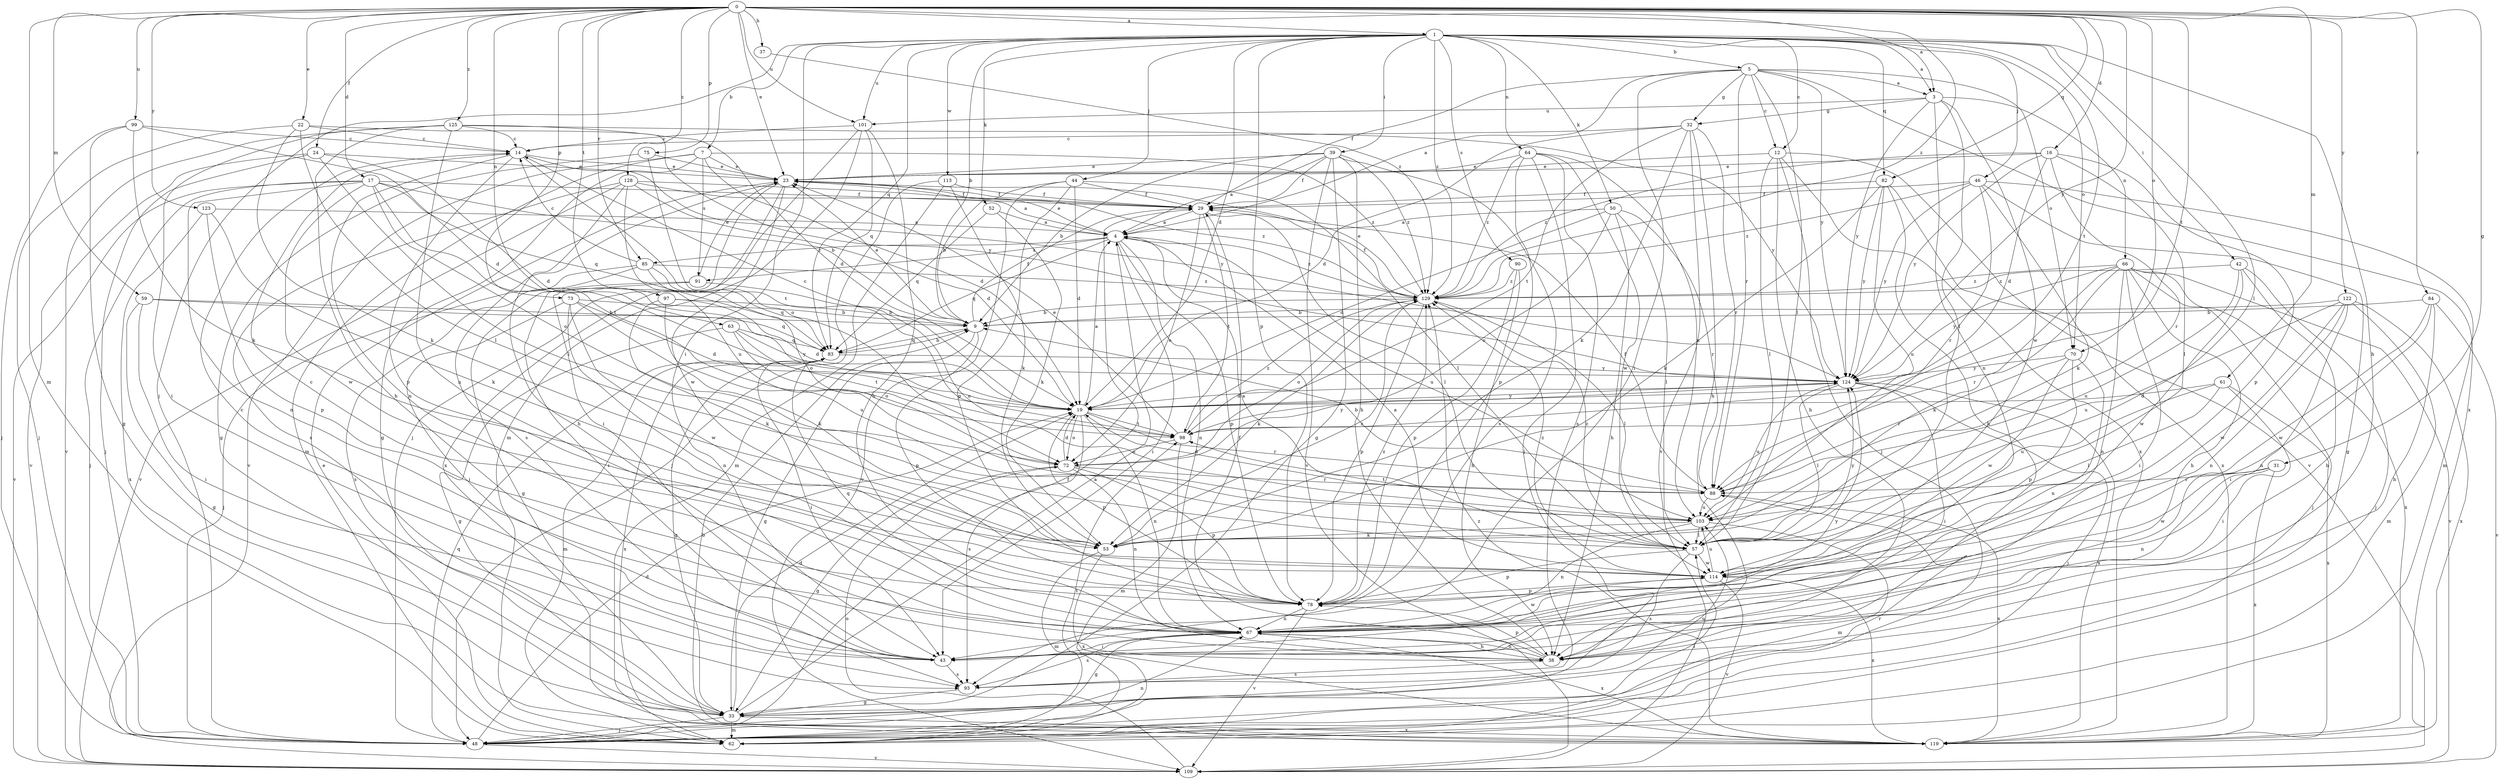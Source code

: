 strict digraph  {
0;
1;
3;
4;
5;
7;
9;
12;
14;
16;
17;
19;
22;
23;
24;
29;
31;
32;
33;
37;
38;
39;
42;
43;
44;
46;
48;
50;
52;
53;
57;
59;
61;
62;
63;
64;
66;
67;
70;
72;
73;
75;
78;
82;
83;
84;
85;
88;
90;
91;
93;
97;
98;
99;
101;
103;
109;
113;
114;
119;
122;
123;
124;
125;
128;
129;
0 -> 1  [label=a];
0 -> 3  [label=a];
0 -> 16  [label=d];
0 -> 17  [label=d];
0 -> 22  [label=e];
0 -> 23  [label=e];
0 -> 24  [label=f];
0 -> 31  [label=g];
0 -> 37  [label=h];
0 -> 59  [label=m];
0 -> 61  [label=m];
0 -> 62  [label=m];
0 -> 63  [label=n];
0 -> 70  [label=o];
0 -> 73  [label=p];
0 -> 75  [label=p];
0 -> 82  [label=q];
0 -> 84  [label=r];
0 -> 85  [label=r];
0 -> 97  [label=t];
0 -> 98  [label=t];
0 -> 99  [label=u];
0 -> 101  [label=u];
0 -> 122  [label=y];
0 -> 123  [label=y];
0 -> 124  [label=y];
0 -> 125  [label=z];
0 -> 128  [label=z];
0 -> 129  [label=z];
1 -> 3  [label=a];
1 -> 5  [label=b];
1 -> 7  [label=b];
1 -> 9  [label=b];
1 -> 12  [label=c];
1 -> 19  [label=d];
1 -> 38  [label=h];
1 -> 39  [label=i];
1 -> 42  [label=i];
1 -> 43  [label=i];
1 -> 44  [label=j];
1 -> 46  [label=j];
1 -> 48  [label=j];
1 -> 50  [label=k];
1 -> 52  [label=k];
1 -> 57  [label=l];
1 -> 64  [label=n];
1 -> 70  [label=o];
1 -> 78  [label=p];
1 -> 82  [label=q];
1 -> 83  [label=q];
1 -> 90  [label=s];
1 -> 98  [label=t];
1 -> 101  [label=u];
1 -> 113  [label=w];
1 -> 129  [label=z];
3 -> 32  [label=g];
3 -> 57  [label=l];
3 -> 66  [label=n];
3 -> 67  [label=n];
3 -> 101  [label=u];
3 -> 114  [label=w];
3 -> 124  [label=y];
4 -> 23  [label=e];
4 -> 43  [label=i];
4 -> 67  [label=n];
4 -> 78  [label=p];
4 -> 83  [label=q];
4 -> 85  [label=r];
4 -> 91  [label=s];
4 -> 103  [label=u];
4 -> 129  [label=z];
5 -> 3  [label=a];
5 -> 4  [label=a];
5 -> 12  [label=c];
5 -> 29  [label=f];
5 -> 32  [label=g];
5 -> 43  [label=i];
5 -> 57  [label=l];
5 -> 70  [label=o];
5 -> 88  [label=r];
5 -> 119  [label=x];
5 -> 124  [label=y];
7 -> 19  [label=d];
7 -> 23  [label=e];
7 -> 33  [label=g];
7 -> 62  [label=m];
7 -> 91  [label=s];
7 -> 109  [label=v];
7 -> 129  [label=z];
9 -> 23  [label=e];
9 -> 29  [label=f];
9 -> 33  [label=g];
9 -> 78  [label=p];
9 -> 83  [label=q];
12 -> 23  [label=e];
12 -> 38  [label=h];
12 -> 48  [label=j];
12 -> 57  [label=l];
12 -> 109  [label=v];
12 -> 119  [label=x];
14 -> 23  [label=e];
14 -> 67  [label=n];
14 -> 72  [label=o];
14 -> 78  [label=p];
14 -> 124  [label=y];
16 -> 19  [label=d];
16 -> 23  [label=e];
16 -> 57  [label=l];
16 -> 78  [label=p];
16 -> 88  [label=r];
16 -> 124  [label=y];
16 -> 129  [label=z];
17 -> 9  [label=b];
17 -> 29  [label=f];
17 -> 48  [label=j];
17 -> 67  [label=n];
17 -> 72  [label=o];
17 -> 83  [label=q];
17 -> 98  [label=t];
17 -> 109  [label=v];
17 -> 114  [label=w];
19 -> 4  [label=a];
19 -> 14  [label=c];
19 -> 67  [label=n];
19 -> 72  [label=o];
19 -> 78  [label=p];
19 -> 88  [label=r];
19 -> 93  [label=s];
19 -> 98  [label=t];
19 -> 124  [label=y];
22 -> 14  [label=c];
22 -> 48  [label=j];
22 -> 53  [label=k];
22 -> 57  [label=l];
22 -> 124  [label=y];
23 -> 29  [label=f];
23 -> 43  [label=i];
23 -> 93  [label=s];
23 -> 114  [label=w];
23 -> 119  [label=x];
23 -> 129  [label=z];
24 -> 19  [label=d];
24 -> 23  [label=e];
24 -> 48  [label=j];
24 -> 57  [label=l];
24 -> 109  [label=v];
29 -> 4  [label=a];
29 -> 57  [label=l];
29 -> 72  [label=o];
29 -> 98  [label=t];
31 -> 67  [label=n];
31 -> 88  [label=r];
31 -> 114  [label=w];
31 -> 119  [label=x];
32 -> 14  [label=c];
32 -> 19  [label=d];
32 -> 38  [label=h];
32 -> 53  [label=k];
32 -> 88  [label=r];
32 -> 98  [label=t];
32 -> 109  [label=v];
33 -> 4  [label=a];
33 -> 19  [label=d];
33 -> 48  [label=j];
33 -> 62  [label=m];
33 -> 103  [label=u];
33 -> 119  [label=x];
37 -> 129  [label=z];
38 -> 29  [label=f];
38 -> 67  [label=n];
38 -> 78  [label=p];
38 -> 93  [label=s];
39 -> 4  [label=a];
39 -> 9  [label=b];
39 -> 23  [label=e];
39 -> 29  [label=f];
39 -> 33  [label=g];
39 -> 38  [label=h];
39 -> 93  [label=s];
39 -> 109  [label=v];
39 -> 129  [label=z];
42 -> 38  [label=h];
42 -> 48  [label=j];
42 -> 103  [label=u];
42 -> 114  [label=w];
42 -> 129  [label=z];
43 -> 14  [label=c];
43 -> 93  [label=s];
43 -> 124  [label=y];
44 -> 9  [label=b];
44 -> 19  [label=d];
44 -> 29  [label=f];
44 -> 57  [label=l];
44 -> 78  [label=p];
44 -> 109  [label=v];
46 -> 29  [label=f];
46 -> 33  [label=g];
46 -> 53  [label=k];
46 -> 62  [label=m];
46 -> 88  [label=r];
46 -> 124  [label=y];
46 -> 129  [label=z];
48 -> 19  [label=d];
48 -> 29  [label=f];
48 -> 57  [label=l];
48 -> 67  [label=n];
48 -> 83  [label=q];
48 -> 88  [label=r];
48 -> 109  [label=v];
50 -> 4  [label=a];
50 -> 19  [label=d];
50 -> 38  [label=h];
50 -> 57  [label=l];
50 -> 72  [label=o];
50 -> 88  [label=r];
52 -> 4  [label=a];
52 -> 53  [label=k];
52 -> 83  [label=q];
53 -> 62  [label=m];
53 -> 119  [label=x];
53 -> 129  [label=z];
57 -> 4  [label=a];
57 -> 78  [label=p];
57 -> 93  [label=s];
57 -> 114  [label=w];
57 -> 124  [label=y];
57 -> 129  [label=z];
59 -> 9  [label=b];
59 -> 33  [label=g];
59 -> 43  [label=i];
59 -> 83  [label=q];
61 -> 19  [label=d];
61 -> 43  [label=i];
61 -> 57  [label=l];
61 -> 103  [label=u];
61 -> 119  [label=x];
62 -> 23  [label=e];
62 -> 98  [label=t];
63 -> 33  [label=g];
63 -> 72  [label=o];
63 -> 83  [label=q];
63 -> 98  [label=t];
63 -> 124  [label=y];
64 -> 23  [label=e];
64 -> 48  [label=j];
64 -> 78  [label=p];
64 -> 93  [label=s];
64 -> 103  [label=u];
64 -> 114  [label=w];
64 -> 129  [label=z];
66 -> 38  [label=h];
66 -> 43  [label=i];
66 -> 48  [label=j];
66 -> 53  [label=k];
66 -> 67  [label=n];
66 -> 88  [label=r];
66 -> 109  [label=v];
66 -> 119  [label=x];
66 -> 124  [label=y];
66 -> 129  [label=z];
67 -> 33  [label=g];
67 -> 38  [label=h];
67 -> 43  [label=i];
67 -> 83  [label=q];
67 -> 93  [label=s];
67 -> 114  [label=w];
67 -> 119  [label=x];
70 -> 67  [label=n];
70 -> 78  [label=p];
70 -> 88  [label=r];
70 -> 114  [label=w];
70 -> 124  [label=y];
72 -> 19  [label=d];
72 -> 33  [label=g];
72 -> 67  [label=n];
72 -> 78  [label=p];
72 -> 88  [label=r];
73 -> 9  [label=b];
73 -> 19  [label=d];
73 -> 43  [label=i];
73 -> 53  [label=k];
73 -> 67  [label=n];
73 -> 114  [label=w];
75 -> 23  [label=e];
75 -> 33  [label=g];
75 -> 98  [label=t];
78 -> 14  [label=c];
78 -> 67  [label=n];
78 -> 109  [label=v];
78 -> 129  [label=z];
82 -> 29  [label=f];
82 -> 38  [label=h];
82 -> 53  [label=k];
82 -> 103  [label=u];
82 -> 119  [label=x];
82 -> 124  [label=y];
83 -> 9  [label=b];
83 -> 33  [label=g];
83 -> 43  [label=i];
83 -> 62  [label=m];
83 -> 119  [label=x];
83 -> 124  [label=y];
84 -> 9  [label=b];
84 -> 38  [label=h];
84 -> 67  [label=n];
84 -> 109  [label=v];
84 -> 114  [label=w];
85 -> 14  [label=c];
85 -> 48  [label=j];
85 -> 72  [label=o];
85 -> 83  [label=q];
85 -> 93  [label=s];
85 -> 129  [label=z];
88 -> 9  [label=b];
88 -> 19  [label=d];
88 -> 29  [label=f];
88 -> 103  [label=u];
88 -> 119  [label=x];
90 -> 38  [label=h];
90 -> 78  [label=p];
90 -> 129  [label=z];
91 -> 23  [label=e];
91 -> 33  [label=g];
91 -> 43  [label=i];
91 -> 103  [label=u];
93 -> 33  [label=g];
97 -> 9  [label=b];
97 -> 19  [label=d];
97 -> 53  [label=k];
97 -> 103  [label=u];
98 -> 23  [label=e];
98 -> 62  [label=m];
98 -> 72  [label=o];
98 -> 124  [label=y];
98 -> 129  [label=z];
99 -> 14  [label=c];
99 -> 19  [label=d];
99 -> 33  [label=g];
99 -> 48  [label=j];
99 -> 53  [label=k];
101 -> 14  [label=c];
101 -> 38  [label=h];
101 -> 48  [label=j];
101 -> 62  [label=m];
101 -> 83  [label=q];
103 -> 53  [label=k];
103 -> 57  [label=l];
103 -> 62  [label=m];
103 -> 67  [label=n];
103 -> 98  [label=t];
109 -> 72  [label=o];
113 -> 29  [label=f];
113 -> 48  [label=j];
113 -> 53  [label=k];
113 -> 62  [label=m];
114 -> 4  [label=a];
114 -> 78  [label=p];
114 -> 103  [label=u];
114 -> 109  [label=v];
114 -> 119  [label=x];
114 -> 129  [label=z];
119 -> 9  [label=b];
119 -> 129  [label=z];
122 -> 9  [label=b];
122 -> 43  [label=i];
122 -> 62  [label=m];
122 -> 67  [label=n];
122 -> 103  [label=u];
122 -> 114  [label=w];
122 -> 119  [label=x];
123 -> 4  [label=a];
123 -> 53  [label=k];
123 -> 78  [label=p];
123 -> 119  [label=x];
124 -> 19  [label=d];
124 -> 43  [label=i];
124 -> 48  [label=j];
124 -> 57  [label=l];
124 -> 103  [label=u];
124 -> 119  [label=x];
125 -> 14  [label=c];
125 -> 19  [label=d];
125 -> 38  [label=h];
125 -> 43  [label=i];
125 -> 67  [label=n];
125 -> 109  [label=v];
125 -> 124  [label=y];
128 -> 4  [label=a];
128 -> 19  [label=d];
128 -> 29  [label=f];
128 -> 38  [label=h];
128 -> 93  [label=s];
128 -> 103  [label=u];
128 -> 109  [label=v];
129 -> 9  [label=b];
129 -> 23  [label=e];
129 -> 29  [label=f];
129 -> 53  [label=k];
129 -> 57  [label=l];
129 -> 72  [label=o];
129 -> 78  [label=p];
}
